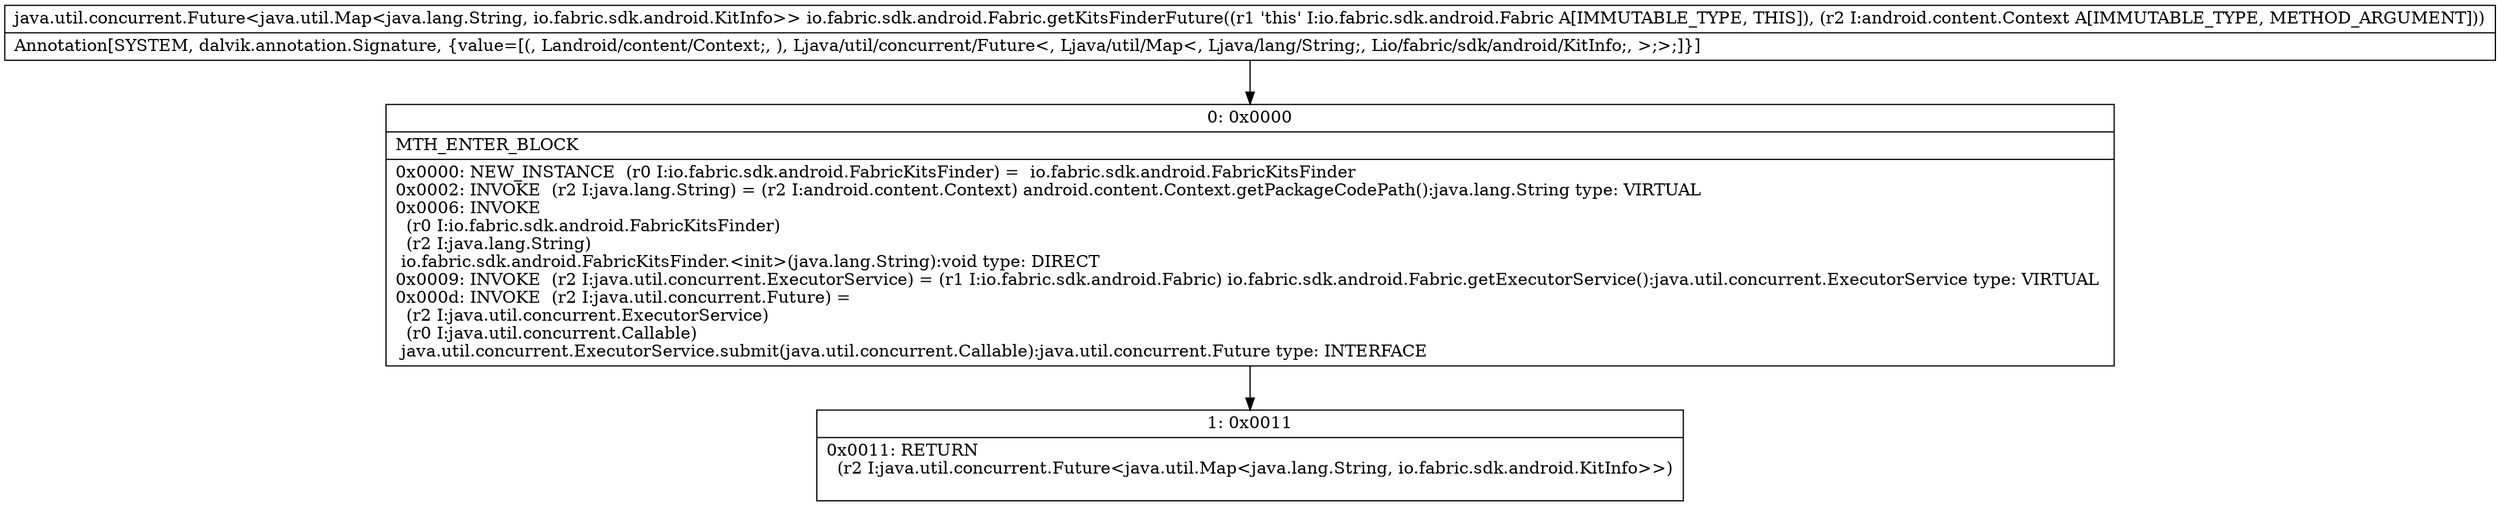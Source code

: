 digraph "CFG forio.fabric.sdk.android.Fabric.getKitsFinderFuture(Landroid\/content\/Context;)Ljava\/util\/concurrent\/Future;" {
Node_0 [shape=record,label="{0\:\ 0x0000|MTH_ENTER_BLOCK\l|0x0000: NEW_INSTANCE  (r0 I:io.fabric.sdk.android.FabricKitsFinder) =  io.fabric.sdk.android.FabricKitsFinder \l0x0002: INVOKE  (r2 I:java.lang.String) = (r2 I:android.content.Context) android.content.Context.getPackageCodePath():java.lang.String type: VIRTUAL \l0x0006: INVOKE  \l  (r0 I:io.fabric.sdk.android.FabricKitsFinder)\l  (r2 I:java.lang.String)\l io.fabric.sdk.android.FabricKitsFinder.\<init\>(java.lang.String):void type: DIRECT \l0x0009: INVOKE  (r2 I:java.util.concurrent.ExecutorService) = (r1 I:io.fabric.sdk.android.Fabric) io.fabric.sdk.android.Fabric.getExecutorService():java.util.concurrent.ExecutorService type: VIRTUAL \l0x000d: INVOKE  (r2 I:java.util.concurrent.Future) = \l  (r2 I:java.util.concurrent.ExecutorService)\l  (r0 I:java.util.concurrent.Callable)\l java.util.concurrent.ExecutorService.submit(java.util.concurrent.Callable):java.util.concurrent.Future type: INTERFACE \l}"];
Node_1 [shape=record,label="{1\:\ 0x0011|0x0011: RETURN  \l  (r2 I:java.util.concurrent.Future\<java.util.Map\<java.lang.String, io.fabric.sdk.android.KitInfo\>\>)\l \l}"];
MethodNode[shape=record,label="{java.util.concurrent.Future\<java.util.Map\<java.lang.String, io.fabric.sdk.android.KitInfo\>\> io.fabric.sdk.android.Fabric.getKitsFinderFuture((r1 'this' I:io.fabric.sdk.android.Fabric A[IMMUTABLE_TYPE, THIS]), (r2 I:android.content.Context A[IMMUTABLE_TYPE, METHOD_ARGUMENT]))  | Annotation[SYSTEM, dalvik.annotation.Signature, \{value=[(, Landroid\/content\/Context;, ), Ljava\/util\/concurrent\/Future\<, Ljava\/util\/Map\<, Ljava\/lang\/String;, Lio\/fabric\/sdk\/android\/KitInfo;, \>;\>;]\}]\l}"];
MethodNode -> Node_0;
Node_0 -> Node_1;
}


